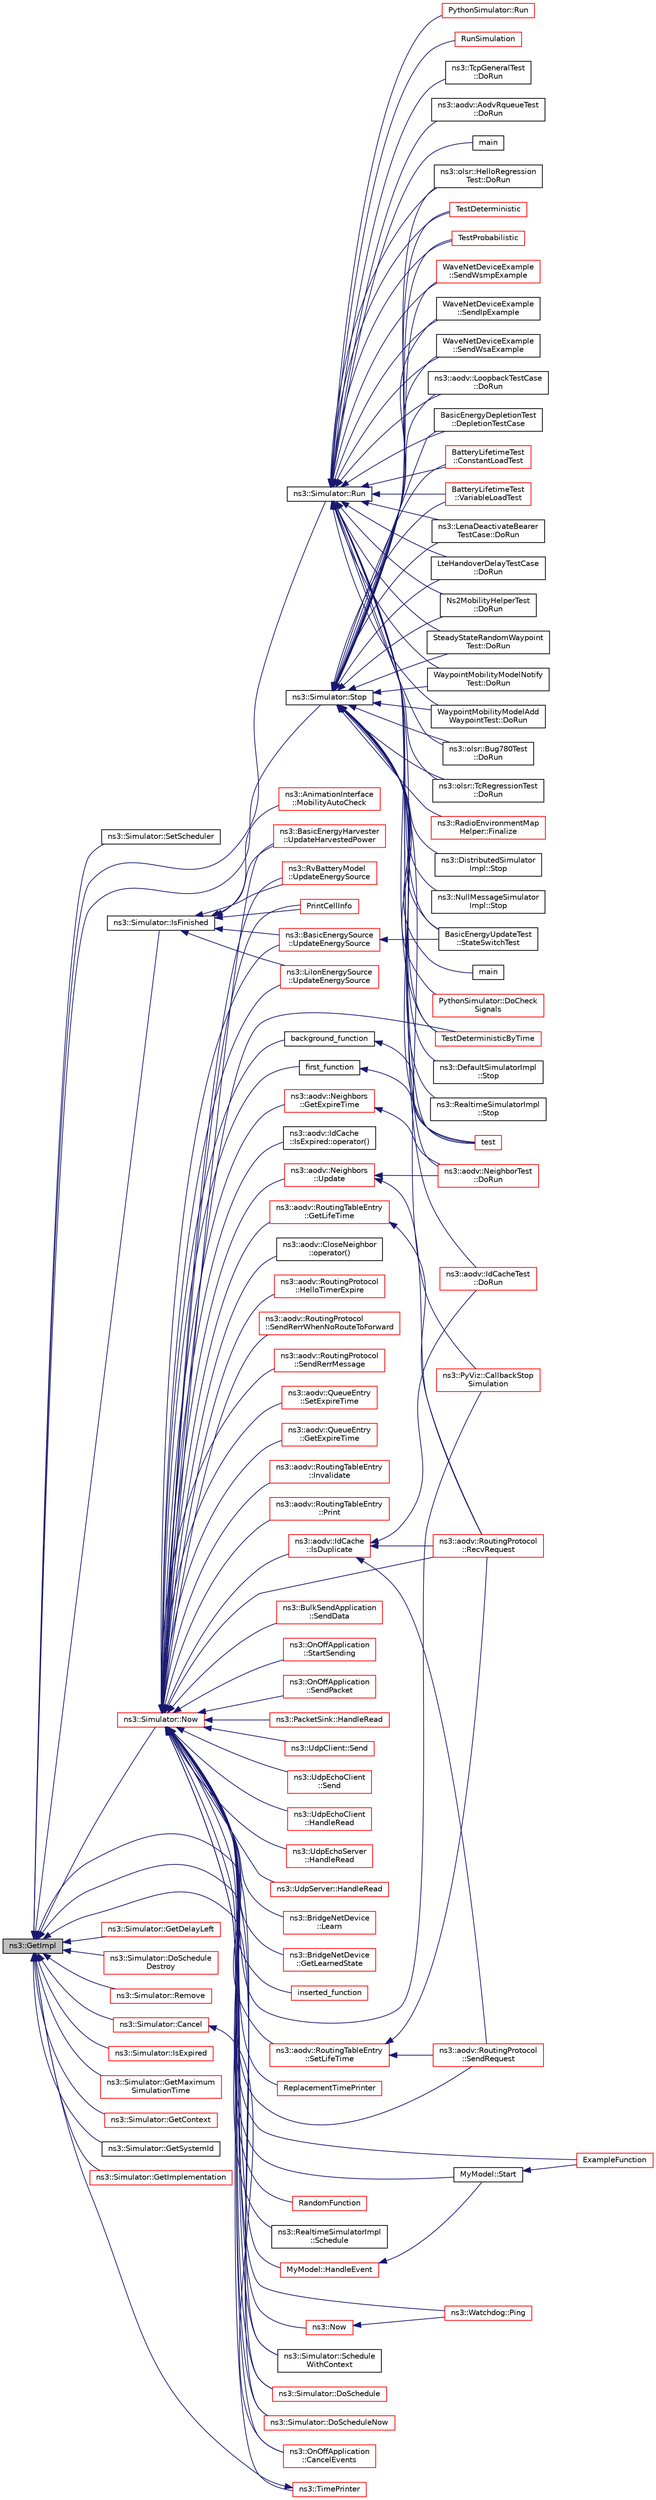 digraph "ns3::GetImpl"
{
  edge [fontname="Helvetica",fontsize="10",labelfontname="Helvetica",labelfontsize="10"];
  node [fontname="Helvetica",fontsize="10",shape=record];
  rankdir="LR";
  Node1 [label="ns3::GetImpl",height=0.2,width=0.4,color="black", fillcolor="grey75", style="filled", fontcolor="black"];
  Node1 -> Node2 [dir="back",color="midnightblue",fontsize="10",style="solid"];
  Node2 [label="ns3::Simulator::SetScheduler",height=0.2,width=0.4,color="black", fillcolor="white", style="filled",URL="$d7/deb/classns3_1_1Simulator.html#a926ae3f3fc64b7ca23460a0bae02acd4",tooltip="Set the scheduler type with an ObjectFactory. "];
  Node1 -> Node3 [dir="back",color="midnightblue",fontsize="10",style="solid"];
  Node3 [label="ns3::Simulator::IsFinished",height=0.2,width=0.4,color="black", fillcolor="white", style="filled",URL="$d7/deb/classns3_1_1Simulator.html#aa8c662d04480705d09b3d65b4dea9d2f"];
  Node3 -> Node4 [dir="back",color="midnightblue",fontsize="10",style="solid"];
  Node4 [label="PrintCellInfo",height=0.2,width=0.4,color="red", fillcolor="white", style="filled",URL="$df/d15/examples_2li-ion-energy-source_8cc.html#a5a233214e03143292862c2a936b073eb"];
  Node3 -> Node5 [dir="back",color="midnightblue",fontsize="10",style="solid"];
  Node5 [label="ns3::LiIonEnergySource\l::UpdateEnergySource",height=0.2,width=0.4,color="red", fillcolor="white", style="filled",URL="$dd/d9d/classns3_1_1LiIonEnergySource.html#a189ac70234f5af2d1b1457ea43bd1b9f"];
  Node3 -> Node6 [dir="back",color="midnightblue",fontsize="10",style="solid"];
  Node6 [label="ns3::BasicEnergyHarvester\l::UpdateHarvestedPower",height=0.2,width=0.4,color="red", fillcolor="white", style="filled",URL="$d5/df9/classns3_1_1BasicEnergyHarvester.html#aa1a0d934e9024f469a6b06b3b960f34e"];
  Node3 -> Node7 [dir="back",color="midnightblue",fontsize="10",style="solid"];
  Node7 [label="ns3::BasicEnergySource\l::UpdateEnergySource",height=0.2,width=0.4,color="red", fillcolor="white", style="filled",URL="$d1/db4/classns3_1_1BasicEnergySource.html#a184cad1de97de7162e18f976d987bdaf"];
  Node7 -> Node8 [dir="back",color="midnightblue",fontsize="10",style="solid"];
  Node8 [label="BasicEnergyUpdateTest\l::StateSwitchTest",height=0.2,width=0.4,color="black", fillcolor="white", style="filled",URL="$d5/de0/classBasicEnergyUpdateTest.html#aebdf7df054db21ed34826ccdf208f6a6"];
  Node3 -> Node9 [dir="back",color="midnightblue",fontsize="10",style="solid"];
  Node9 [label="ns3::RvBatteryModel\l::UpdateEnergySource",height=0.2,width=0.4,color="red", fillcolor="white", style="filled",URL="$db/db8/classns3_1_1RvBatteryModel.html#ac0885eeb1b510ffe52531e7e68039d3e"];
  Node3 -> Node10 [dir="back",color="midnightblue",fontsize="10",style="solid"];
  Node10 [label="ns3::AnimationInterface\l::MobilityAutoCheck",height=0.2,width=0.4,color="red", fillcolor="white", style="filled",URL="$d6/d1a/classns3_1_1AnimationInterface.html#a23e31bf019017e94d49dd139718e93f4",tooltip="Mobility auto check function. "];
  Node1 -> Node11 [dir="back",color="midnightblue",fontsize="10",style="solid"];
  Node11 [label="ns3::Simulator::Run",height=0.2,width=0.4,color="black", fillcolor="white", style="filled",URL="$d7/deb/classns3_1_1Simulator.html#a84be982e6d03b62c3dc3303c75a9b909"];
  Node11 -> Node12 [dir="back",color="midnightblue",fontsize="10",style="solid"];
  Node12 [label="ns3::aodv::IdCacheTest\l::DoRun",height=0.2,width=0.4,color="red", fillcolor="white", style="filled",URL="$d7/d70/classns3_1_1aodv_1_1IdCacheTest.html#af48af2859e1e63cf946df38906f4d7a2",tooltip="Implementation to actually run this TestCase. "];
  Node11 -> Node13 [dir="back",color="midnightblue",fontsize="10",style="solid"];
  Node13 [label="ns3::aodv::NeighborTest\l::DoRun",height=0.2,width=0.4,color="red", fillcolor="white", style="filled",URL="$d0/d15/structns3_1_1aodv_1_1NeighborTest.html#aeb957b7644d6c77f5d0d43d2c160897f",tooltip="Implementation to actually run this TestCase. "];
  Node11 -> Node14 [dir="back",color="midnightblue",fontsize="10",style="solid"];
  Node14 [label="ns3::aodv::AodvRqueueTest\l::DoRun",height=0.2,width=0.4,color="black", fillcolor="white", style="filled",URL="$d3/d00/structns3_1_1aodv_1_1AodvRqueueTest.html#a7ec6b59547d19f9c08f2dcff06eecae3",tooltip="Implementation to actually run this TestCase. "];
  Node11 -> Node15 [dir="back",color="midnightblue",fontsize="10",style="solid"];
  Node15 [label="ns3::aodv::LoopbackTestCase\l::DoRun",height=0.2,width=0.4,color="black", fillcolor="white", style="filled",URL="$d2/d8c/classns3_1_1aodv_1_1LoopbackTestCase.html#aa4ecd46f743a971813870cff58563eab",tooltip="Implementation to actually run this TestCase. "];
  Node11 -> Node16 [dir="back",color="midnightblue",fontsize="10",style="solid"];
  Node16 [label="main",height=0.2,width=0.4,color="black", fillcolor="white", style="filled",URL="$d0/d88/csma-bridge-one-hop_8cc.html#a0ddf1224851353fc92bfbff6f499fa97"];
  Node11 -> Node17 [dir="back",color="midnightblue",fontsize="10",style="solid"];
  Node17 [label="PythonSimulator::Run",height=0.2,width=0.4,color="red", fillcolor="white", style="filled",URL="$d7/d8a/classPythonSimulator.html#ab712f4079b2b054f2ddc2ba57d840c18"];
  Node11 -> Node18 [dir="back",color="midnightblue",fontsize="10",style="solid"];
  Node18 [label="test",height=0.2,width=0.4,color="red", fillcolor="white", style="filled",URL="$d2/def/main-test-sync_8cc.html#a708a4c1a4d0c4acc4c447310dd4db27f"];
  Node11 -> Node8 [dir="back",color="midnightblue",fontsize="10",style="solid"];
  Node11 -> Node19 [dir="back",color="midnightblue",fontsize="10",style="solid"];
  Node19 [label="BasicEnergyDepletionTest\l::DepletionTestCase",height=0.2,width=0.4,color="black", fillcolor="white", style="filled",URL="$d0/d83/classBasicEnergyDepletionTest.html#a933f0ff2e50a5dc64b4312619405a05a"];
  Node11 -> Node20 [dir="back",color="midnightblue",fontsize="10",style="solid"];
  Node20 [label="BatteryLifetimeTest\l::ConstantLoadTest",height=0.2,width=0.4,color="red", fillcolor="white", style="filled",URL="$dd/d15/classBatteryLifetimeTest.html#a5cfb6c588872035454feb525491b1d52"];
  Node11 -> Node21 [dir="back",color="midnightblue",fontsize="10",style="solid"];
  Node21 [label="BatteryLifetimeTest\l::VariableLoadTest",height=0.2,width=0.4,color="red", fillcolor="white", style="filled",URL="$dd/d15/classBatteryLifetimeTest.html#aa6d0fb55387831f97d9834c47abfd669"];
  Node11 -> Node22 [dir="back",color="midnightblue",fontsize="10",style="solid"];
  Node22 [label="RunSimulation",height=0.2,width=0.4,color="red", fillcolor="white", style="filled",URL="$d9/d41/main-simple_8cc.html#aae4a035f2107d100249164fe508bac66"];
  Node11 -> Node23 [dir="back",color="midnightblue",fontsize="10",style="solid"];
  Node23 [label="ns3::TcpGeneralTest\l::DoRun",height=0.2,width=0.4,color="black", fillcolor="white", style="filled",URL="$d2/dfd/classns3_1_1TcpGeneralTest.html#a79f00453e60b95fcf8d22757593f5ed3",tooltip="Execute the tcp test. "];
  Node11 -> Node24 [dir="back",color="midnightblue",fontsize="10",style="solid"];
  Node24 [label="ns3::LenaDeactivateBearer\lTestCase::DoRun",height=0.2,width=0.4,color="black", fillcolor="white", style="filled",URL="$d4/d2f/classns3_1_1LenaDeactivateBearerTestCase.html#a214d777e46f96b701efdfd360871f53f",tooltip="Implementation to actually run this TestCase. "];
  Node11 -> Node25 [dir="back",color="midnightblue",fontsize="10",style="solid"];
  Node25 [label="LteHandoverDelayTestCase\l::DoRun",height=0.2,width=0.4,color="black", fillcolor="white", style="filled",URL="$d8/dde/classLteHandoverDelayTestCase.html#a2e5214b6dd2249de91ba0aa326b8c97d",tooltip="Implementation to actually run this TestCase. "];
  Node11 -> Node26 [dir="back",color="midnightblue",fontsize="10",style="solid"];
  Node26 [label="Ns2MobilityHelperTest\l::DoRun",height=0.2,width=0.4,color="black", fillcolor="white", style="filled",URL="$d8/da7/classNs2MobilityHelperTest.html#aa79cdb96d0a0882645114e6a088e8d60",tooltip="Go. "];
  Node11 -> Node27 [dir="back",color="midnightblue",fontsize="10",style="solid"];
  Node27 [label="SteadyStateRandomWaypoint\lTest::DoRun",height=0.2,width=0.4,color="black", fillcolor="white", style="filled",URL="$db/d67/classSteadyStateRandomWaypointTest.html#a06b559358eab241daa3a937a038729df",tooltip="Implementation to actually run this TestCase. "];
  Node11 -> Node28 [dir="back",color="midnightblue",fontsize="10",style="solid"];
  Node28 [label="WaypointMobilityModelNotify\lTest::DoRun",height=0.2,width=0.4,color="black", fillcolor="white", style="filled",URL="$d6/df3/classWaypointMobilityModelNotifyTest.html#a3806dd9c9361141fade8ce51021e33ff",tooltip="Implementation to actually run this TestCase. "];
  Node11 -> Node29 [dir="back",color="midnightblue",fontsize="10",style="solid"];
  Node29 [label="WaypointMobilityModelAdd\lWaypointTest::DoRun",height=0.2,width=0.4,color="black", fillcolor="white", style="filled",URL="$d7/d3d/classWaypointMobilityModelAddWaypointTest.html#afab2502065d56508a1c71a8c78115c25",tooltip="Implementation to actually run this TestCase. "];
  Node11 -> Node30 [dir="back",color="midnightblue",fontsize="10",style="solid"];
  Node30 [label="ns3::olsr::Bug780Test\l::DoRun",height=0.2,width=0.4,color="black", fillcolor="white", style="filled",URL="$d9/d95/classns3_1_1olsr_1_1Bug780Test.html#aea2f01c8e6af5f1363b67a23ccaaf030",tooltip="Go. "];
  Node11 -> Node31 [dir="back",color="midnightblue",fontsize="10",style="solid"];
  Node31 [label="ns3::olsr::HelloRegression\lTest::DoRun",height=0.2,width=0.4,color="black", fillcolor="white", style="filled",URL="$de/dad/classns3_1_1olsr_1_1HelloRegressionTest.html#a469da2871e46fb6d56da5820f5aa1982",tooltip="Go. "];
  Node11 -> Node32 [dir="back",color="midnightblue",fontsize="10",style="solid"];
  Node32 [label="ns3::olsr::TcRegressionTest\l::DoRun",height=0.2,width=0.4,color="black", fillcolor="white", style="filled",URL="$dd/dcb/classns3_1_1olsr_1_1TcRegressionTest.html#ab3215c11b0586486c641af620fb1bc0b",tooltip="Go. "];
  Node11 -> Node33 [dir="back",color="midnightblue",fontsize="10",style="solid"];
  Node33 [label="TestDeterministic",height=0.2,width=0.4,color="red", fillcolor="white", style="filled",URL="$d3/d63/main-propagation-loss_8cc.html#a4e5137292d7c72e9726190680c642e7d"];
  Node11 -> Node34 [dir="back",color="midnightblue",fontsize="10",style="solid"];
  Node34 [label="TestProbabilistic",height=0.2,width=0.4,color="red", fillcolor="white", style="filled",URL="$d3/d63/main-propagation-loss_8cc.html#a2c280e21b5e273cca8f71b0f167e034f"];
  Node11 -> Node35 [dir="back",color="midnightblue",fontsize="10",style="solid"];
  Node35 [label="TestDeterministicByTime",height=0.2,width=0.4,color="red", fillcolor="white", style="filled",URL="$d3/d63/main-propagation-loss_8cc.html#a093207d9d8a33b2bfc987434a52eeecc"];
  Node11 -> Node36 [dir="back",color="midnightblue",fontsize="10",style="solid"];
  Node36 [label="WaveNetDeviceExample\l::SendWsmpExample",height=0.2,width=0.4,color="red", fillcolor="white", style="filled",URL="$d2/dcc/classWaveNetDeviceExample.html#ad36808acd544ff68268912c9386213fe",tooltip="Send WSMP example function. "];
  Node11 -> Node37 [dir="back",color="midnightblue",fontsize="10",style="solid"];
  Node37 [label="WaveNetDeviceExample\l::SendIpExample",height=0.2,width=0.4,color="black", fillcolor="white", style="filled",URL="$d2/dcc/classWaveNetDeviceExample.html#a97da76e52cd76f5054e8c92cfae01a9e",tooltip="Send IP example function. "];
  Node11 -> Node38 [dir="back",color="midnightblue",fontsize="10",style="solid"];
  Node38 [label="WaveNetDeviceExample\l::SendWsaExample",height=0.2,width=0.4,color="black", fillcolor="white", style="filled",URL="$d2/dcc/classWaveNetDeviceExample.html#ac1725733b797a26cd3655b58adad965e",tooltip="Send WSA example. "];
  Node1 -> Node39 [dir="back",color="midnightblue",fontsize="10",style="solid"];
  Node39 [label="ns3::Simulator::Stop",height=0.2,width=0.4,color="black", fillcolor="white", style="filled",URL="$d7/deb/classns3_1_1Simulator.html#a2335ba5b62e9066e893fecb21b7f6afd"];
  Node39 -> Node15 [dir="back",color="midnightblue",fontsize="10",style="solid"];
  Node39 -> Node40 [dir="back",color="midnightblue",fontsize="10",style="solid"];
  Node40 [label="main",height=0.2,width=0.4,color="black", fillcolor="white", style="filled",URL="$dd/da4/brite-generic-example_8cc.html#a0ddf1224851353fc92bfbff6f499fa97"];
  Node39 -> Node41 [dir="back",color="midnightblue",fontsize="10",style="solid"];
  Node41 [label="PythonSimulator::DoCheck\lSignals",height=0.2,width=0.4,color="red", fillcolor="white", style="filled",URL="$d7/d8a/classPythonSimulator.html#ae490c91afff98be992a5b45ee216ce4a"];
  Node39 -> Node18 [dir="back",color="midnightblue",fontsize="10",style="solid"];
  Node39 -> Node42 [dir="back",color="midnightblue",fontsize="10",style="solid"];
  Node42 [label="ns3::DefaultSimulatorImpl\l::Stop",height=0.2,width=0.4,color="black", fillcolor="white", style="filled",URL="$de/d04/classns3_1_1DefaultSimulatorImpl.html#a2fbb62a5fc30f2bc09fe68a6346eab79"];
  Node39 -> Node43 [dir="back",color="midnightblue",fontsize="10",style="solid"];
  Node43 [label="ns3::RealtimeSimulatorImpl\l::Stop",height=0.2,width=0.4,color="black", fillcolor="white", style="filled",URL="$da/d73/classns3_1_1RealtimeSimulatorImpl.html#a771b84498d01a1be74a21a8058d9481c"];
  Node39 -> Node8 [dir="back",color="midnightblue",fontsize="10",style="solid"];
  Node39 -> Node19 [dir="back",color="midnightblue",fontsize="10",style="solid"];
  Node39 -> Node20 [dir="back",color="midnightblue",fontsize="10",style="solid"];
  Node39 -> Node21 [dir="back",color="midnightblue",fontsize="10",style="solid"];
  Node39 -> Node44 [dir="back",color="midnightblue",fontsize="10",style="solid"];
  Node44 [label="ns3::RadioEnvironmentMap\lHelper::Finalize",height=0.2,width=0.4,color="red", fillcolor="white", style="filled",URL="$de/d0e/classns3_1_1RadioEnvironmentMapHelper.html#a8788344609c6baed271618f06a33f3f9",tooltip="Called when the map generation procedure has been completed. "];
  Node39 -> Node24 [dir="back",color="midnightblue",fontsize="10",style="solid"];
  Node39 -> Node25 [dir="back",color="midnightblue",fontsize="10",style="solid"];
  Node39 -> Node26 [dir="back",color="midnightblue",fontsize="10",style="solid"];
  Node39 -> Node27 [dir="back",color="midnightblue",fontsize="10",style="solid"];
  Node39 -> Node28 [dir="back",color="midnightblue",fontsize="10",style="solid"];
  Node39 -> Node29 [dir="back",color="midnightblue",fontsize="10",style="solid"];
  Node39 -> Node45 [dir="back",color="midnightblue",fontsize="10",style="solid"];
  Node45 [label="ns3::DistributedSimulator\lImpl::Stop",height=0.2,width=0.4,color="black", fillcolor="white", style="filled",URL="$d7/df7/classns3_1_1DistributedSimulatorImpl.html#ac5c3ff4918441cb0671ecd8d5d54d7df"];
  Node39 -> Node46 [dir="back",color="midnightblue",fontsize="10",style="solid"];
  Node46 [label="ns3::NullMessageSimulator\lImpl::Stop",height=0.2,width=0.4,color="black", fillcolor="white", style="filled",URL="$db/dea/classns3_1_1NullMessageSimulatorImpl.html#a1216d19d0217c35d58704f64ae728c13"];
  Node39 -> Node30 [dir="back",color="midnightblue",fontsize="10",style="solid"];
  Node39 -> Node31 [dir="back",color="midnightblue",fontsize="10",style="solid"];
  Node39 -> Node32 [dir="back",color="midnightblue",fontsize="10",style="solid"];
  Node39 -> Node33 [dir="back",color="midnightblue",fontsize="10",style="solid"];
  Node39 -> Node34 [dir="back",color="midnightblue",fontsize="10",style="solid"];
  Node39 -> Node35 [dir="back",color="midnightblue",fontsize="10",style="solid"];
  Node39 -> Node47 [dir="back",color="midnightblue",fontsize="10",style="solid"];
  Node47 [label="ns3::PyViz::CallbackStop\lSimulation",height=0.2,width=0.4,color="red", fillcolor="white", style="filled",URL="$db/d7c/classns3_1_1PyViz.html#ad9baca9400bd2b9bc910539312550b5c",tooltip="stop simulation callback function "];
  Node39 -> Node36 [dir="back",color="midnightblue",fontsize="10",style="solid"];
  Node39 -> Node37 [dir="back",color="midnightblue",fontsize="10",style="solid"];
  Node39 -> Node38 [dir="back",color="midnightblue",fontsize="10",style="solid"];
  Node1 -> Node48 [dir="back",color="midnightblue",fontsize="10",style="solid"];
  Node48 [label="ns3::Simulator::Now",height=0.2,width=0.4,color="red", fillcolor="white", style="filled",URL="$d7/deb/classns3_1_1Simulator.html#ac3178fa975b419f7875e7105be122800"];
  Node48 -> Node49 [dir="back",color="midnightblue",fontsize="10",style="solid"];
  Node49 [label="ns3::aodv::IdCache\l::IsDuplicate",height=0.2,width=0.4,color="red", fillcolor="white", style="filled",URL="$d4/d92/classns3_1_1aodv_1_1IdCache.html#a6f32458e4f47ab3d977d8c81742b172c",tooltip="Check that entry (addr, id) exists in cache. Add entry, if it doesn&#39;t exist. "];
  Node49 -> Node50 [dir="back",color="midnightblue",fontsize="10",style="solid"];
  Node50 [label="ns3::aodv::RoutingProtocol\l::SendRequest",height=0.2,width=0.4,color="red", fillcolor="white", style="filled",URL="$db/dd0/classns3_1_1aodv_1_1RoutingProtocol.html#a483f8df4d7855b2a71e506f665ca0828",tooltip="Send RREQ. "];
  Node49 -> Node51 [dir="back",color="midnightblue",fontsize="10",style="solid"];
  Node51 [label="ns3::aodv::RoutingProtocol\l::RecvRequest",height=0.2,width=0.4,color="red", fillcolor="white", style="filled",URL="$db/dd0/classns3_1_1aodv_1_1RoutingProtocol.html#adc8555f0e1e8ba05ea80a412b412d064",tooltip="Receive RREQ. "];
  Node49 -> Node12 [dir="back",color="midnightblue",fontsize="10",style="solid"];
  Node48 -> Node52 [dir="back",color="midnightblue",fontsize="10",style="solid"];
  Node52 [label="ns3::aodv::IdCache\l::IsExpired::operator()",height=0.2,width=0.4,color="black", fillcolor="white", style="filled",URL="$dd/db8/structns3_1_1aodv_1_1IdCache_1_1IsExpired.html#a0b3a20e3b5caba41ac616c638e46b654"];
  Node48 -> Node53 [dir="back",color="midnightblue",fontsize="10",style="solid"];
  Node53 [label="ns3::aodv::Neighbors\l::GetExpireTime",height=0.2,width=0.4,color="red", fillcolor="white", style="filled",URL="$d7/d21/classns3_1_1aodv_1_1Neighbors.html#a08811b3c7cfcc0a152a05d2d582ea6eb",tooltip="Return expire time for neighbor node with address addr, if exists, else return 0. ..."];
  Node53 -> Node13 [dir="back",color="midnightblue",fontsize="10",style="solid"];
  Node48 -> Node54 [dir="back",color="midnightblue",fontsize="10",style="solid"];
  Node54 [label="ns3::aodv::Neighbors\l::Update",height=0.2,width=0.4,color="red", fillcolor="white", style="filled",URL="$d7/d21/classns3_1_1aodv_1_1Neighbors.html#a88577f05c06fbff8cf9ed281e9077f6e",tooltip="Update expire time for entry with address addr, if it exists, else add new entry. ..."];
  Node54 -> Node51 [dir="back",color="midnightblue",fontsize="10",style="solid"];
  Node54 -> Node13 [dir="back",color="midnightblue",fontsize="10",style="solid"];
  Node48 -> Node55 [dir="back",color="midnightblue",fontsize="10",style="solid"];
  Node55 [label="ns3::aodv::CloseNeighbor\l::operator()",height=0.2,width=0.4,color="black", fillcolor="white", style="filled",URL="$db/d80/structns3_1_1aodv_1_1CloseNeighbor.html#a1d20d60ac0f7d92abed2f4d4cae66aa1"];
  Node48 -> Node50 [dir="back",color="midnightblue",fontsize="10",style="solid"];
  Node48 -> Node51 [dir="back",color="midnightblue",fontsize="10",style="solid"];
  Node48 -> Node56 [dir="back",color="midnightblue",fontsize="10",style="solid"];
  Node56 [label="ns3::aodv::RoutingProtocol\l::HelloTimerExpire",height=0.2,width=0.4,color="red", fillcolor="white", style="filled",URL="$db/dd0/classns3_1_1aodv_1_1RoutingProtocol.html#a4dc002f2942cbcf436d16183c1c71f10",tooltip="Schedule next send of hello message. "];
  Node48 -> Node57 [dir="back",color="midnightblue",fontsize="10",style="solid"];
  Node57 [label="ns3::aodv::RoutingProtocol\l::SendRerrWhenNoRouteToForward",height=0.2,width=0.4,color="red", fillcolor="white", style="filled",URL="$db/dd0/classns3_1_1aodv_1_1RoutingProtocol.html#aa8b4c8c3811348aa19e76218523796af"];
  Node48 -> Node58 [dir="back",color="midnightblue",fontsize="10",style="solid"];
  Node58 [label="ns3::aodv::RoutingProtocol\l::SendRerrMessage",height=0.2,width=0.4,color="red", fillcolor="white", style="filled",URL="$db/dd0/classns3_1_1aodv_1_1RoutingProtocol.html#abc216040fe7b7ac100ea7bf2ce9a0bdb",tooltip="Forward RERR. "];
  Node48 -> Node59 [dir="back",color="midnightblue",fontsize="10",style="solid"];
  Node59 [label="ns3::aodv::QueueEntry\l::SetExpireTime",height=0.2,width=0.4,color="red", fillcolor="white", style="filled",URL="$df/da1/classns3_1_1aodv_1_1QueueEntry.html#aa1837744c201bb1c76532ac6b8c916e8"];
  Node48 -> Node60 [dir="back",color="midnightblue",fontsize="10",style="solid"];
  Node60 [label="ns3::aodv::QueueEntry\l::GetExpireTime",height=0.2,width=0.4,color="red", fillcolor="white", style="filled",URL="$df/da1/classns3_1_1aodv_1_1QueueEntry.html#a4708195804d9c474a20e4e581a814622"];
  Node48 -> Node61 [dir="back",color="midnightblue",fontsize="10",style="solid"];
  Node61 [label="ns3::aodv::RoutingTableEntry\l::Invalidate",height=0.2,width=0.4,color="red", fillcolor="white", style="filled",URL="$d7/d69/classns3_1_1aodv_1_1RoutingTableEntry.html#a828a495f05feac45830d398ad0704e5f",tooltip="Mark entry as \"down\" (i.e. disable it) "];
  Node48 -> Node62 [dir="back",color="midnightblue",fontsize="10",style="solid"];
  Node62 [label="ns3::aodv::RoutingTableEntry\l::Print",height=0.2,width=0.4,color="red", fillcolor="white", style="filled",URL="$d7/d69/classns3_1_1aodv_1_1RoutingTableEntry.html#abe0a4cb20972ee53d3d6032e3af42d8a"];
  Node48 -> Node63 [dir="back",color="midnightblue",fontsize="10",style="solid"];
  Node63 [label="ns3::aodv::RoutingTableEntry\l::SetLifeTime",height=0.2,width=0.4,color="red", fillcolor="white", style="filled",URL="$d7/d69/classns3_1_1aodv_1_1RoutingTableEntry.html#a4ae3e687225c45915155b4e7f0f76b53"];
  Node63 -> Node50 [dir="back",color="midnightblue",fontsize="10",style="solid"];
  Node63 -> Node51 [dir="back",color="midnightblue",fontsize="10",style="solid"];
  Node48 -> Node64 [dir="back",color="midnightblue",fontsize="10",style="solid"];
  Node64 [label="ns3::aodv::RoutingTableEntry\l::GetLifeTime",height=0.2,width=0.4,color="red", fillcolor="white", style="filled",URL="$d7/d69/classns3_1_1aodv_1_1RoutingTableEntry.html#a342145eb4c5e8300a3895028f7915a74"];
  Node64 -> Node51 [dir="back",color="midnightblue",fontsize="10",style="solid"];
  Node48 -> Node65 [dir="back",color="midnightblue",fontsize="10",style="solid"];
  Node65 [label="ns3::BulkSendApplication\l::SendData",height=0.2,width=0.4,color="red", fillcolor="white", style="filled",URL="$de/dc0/classns3_1_1BulkSendApplication.html#afada5c9e192f74cce5eb7f99595d60da",tooltip="Send data until the L4 transmission buffer is full. "];
  Node48 -> Node66 [dir="back",color="midnightblue",fontsize="10",style="solid"];
  Node66 [label="ns3::OnOffApplication\l::CancelEvents",height=0.2,width=0.4,color="red", fillcolor="white", style="filled",URL="$dc/d04/classns3_1_1OnOffApplication.html#afb253c6f54b73e7ca4599ad5541bce5c",tooltip="Cancel all pending events. "];
  Node48 -> Node67 [dir="back",color="midnightblue",fontsize="10",style="solid"];
  Node67 [label="ns3::OnOffApplication\l::StartSending",height=0.2,width=0.4,color="red", fillcolor="white", style="filled",URL="$dc/d04/classns3_1_1OnOffApplication.html#ac3d42b6fa582b938e0197c1b8c015583",tooltip="Start an On period. "];
  Node48 -> Node68 [dir="back",color="midnightblue",fontsize="10",style="solid"];
  Node68 [label="ns3::OnOffApplication\l::SendPacket",height=0.2,width=0.4,color="red", fillcolor="white", style="filled",URL="$dc/d04/classns3_1_1OnOffApplication.html#afe6fb4d4e772370c797b722dbe6f7e3f",tooltip="Send a packet. "];
  Node48 -> Node69 [dir="back",color="midnightblue",fontsize="10",style="solid"];
  Node69 [label="ns3::PacketSink::HandleRead",height=0.2,width=0.4,color="red", fillcolor="white", style="filled",URL="$d9/dcb/classns3_1_1PacketSink.html#a6bffa1d7397f8aa2588a19686301de55",tooltip="Handle a packet received by the application. "];
  Node48 -> Node70 [dir="back",color="midnightblue",fontsize="10",style="solid"];
  Node70 [label="ns3::UdpClient::Send",height=0.2,width=0.4,color="red", fillcolor="white", style="filled",URL="$de/da9/classns3_1_1UdpClient.html#a1f30c47c9851f26913dbff4560979868",tooltip="Send a packet. "];
  Node48 -> Node71 [dir="back",color="midnightblue",fontsize="10",style="solid"];
  Node71 [label="ns3::UdpEchoClient\l::Send",height=0.2,width=0.4,color="red", fillcolor="white", style="filled",URL="$de/d6b/classns3_1_1UdpEchoClient.html#acdbfd43efe67c30d2eb0b92a8dcbcdde",tooltip="Send a packet. "];
  Node48 -> Node72 [dir="back",color="midnightblue",fontsize="10",style="solid"];
  Node72 [label="ns3::UdpEchoClient\l::HandleRead",height=0.2,width=0.4,color="red", fillcolor="white", style="filled",URL="$de/d6b/classns3_1_1UdpEchoClient.html#a44ea5f4d53219277cde466b9141d0d12",tooltip="Handle a packet reception. "];
  Node48 -> Node73 [dir="back",color="midnightblue",fontsize="10",style="solid"];
  Node73 [label="ns3::UdpEchoServer\l::HandleRead",height=0.2,width=0.4,color="red", fillcolor="white", style="filled",URL="$df/dc8/classns3_1_1UdpEchoServer.html#adcb6eb00f837652d738d2357ef7c11a3",tooltip="Handle a packet reception. "];
  Node48 -> Node74 [dir="back",color="midnightblue",fontsize="10",style="solid"];
  Node74 [label="ns3::UdpServer::HandleRead",height=0.2,width=0.4,color="red", fillcolor="white", style="filled",URL="$d0/d90/classns3_1_1UdpServer.html#a65a01672657a4a49f65cd3c3bb1ee420",tooltip="Handle a packet reception. "];
  Node48 -> Node75 [dir="back",color="midnightblue",fontsize="10",style="solid"];
  Node75 [label="ns3::BridgeNetDevice\l::Learn",height=0.2,width=0.4,color="red", fillcolor="white", style="filled",URL="$d9/d8d/classns3_1_1BridgeNetDevice.html#a9e0a97f4e3b3aa2cd1a3516cb739f721",tooltip="Learns the port a MAC address is sending from. "];
  Node48 -> Node76 [dir="back",color="midnightblue",fontsize="10",style="solid"];
  Node76 [label="ns3::BridgeNetDevice\l::GetLearnedState",height=0.2,width=0.4,color="red", fillcolor="white", style="filled",URL="$d9/d8d/classns3_1_1BridgeNetDevice.html#a944d20ca7524ef699812e653670407b6",tooltip="Gets the port associated to a source address. "];
  Node48 -> Node77 [dir="back",color="midnightblue",fontsize="10",style="solid"];
  Node77 [label="inserted_function",height=0.2,width=0.4,color="red", fillcolor="white", style="filled",URL="$d2/def/main-test-sync_8cc.html#a9b03c33f77fcea8b7888887fed6aa11f"];
  Node48 -> Node78 [dir="back",color="midnightblue",fontsize="10",style="solid"];
  Node78 [label="background_function",height=0.2,width=0.4,color="black", fillcolor="white", style="filled",URL="$d2/def/main-test-sync_8cc.html#afeb997847681305e1f5fd01776870464"];
  Node78 -> Node18 [dir="back",color="midnightblue",fontsize="10",style="solid"];
  Node48 -> Node79 [dir="back",color="midnightblue",fontsize="10",style="solid"];
  Node79 [label="first_function",height=0.2,width=0.4,color="black", fillcolor="white", style="filled",URL="$d2/def/main-test-sync_8cc.html#aa009afa571d9f2b4edbeeb80fb22fca3"];
  Node79 -> Node18 [dir="back",color="midnightblue",fontsize="10",style="solid"];
  Node48 -> Node80 [dir="back",color="midnightblue",fontsize="10",style="solid"];
  Node80 [label="ReplacementTimePrinter",height=0.2,width=0.4,color="red", fillcolor="white", style="filled",URL="$dd/d8e/sample-log-time-format_8cc.html#a88ecb1122aacd8f4e9f8a7c8319dc180"];
  Node48 -> Node81 [dir="back",color="midnightblue",fontsize="10",style="solid"];
  Node81 [label="MyModel::Start",height=0.2,width=0.4,color="black", fillcolor="white", style="filled",URL="$d5/da6/classMyModel.html#abf08683668663b0613f41d5528c9fb78"];
  Node81 -> Node82 [dir="back",color="midnightblue",fontsize="10",style="solid"];
  Node82 [label="ExampleFunction",height=0.2,width=0.4,color="red", fillcolor="white", style="filled",URL="$da/d5a/sample-simulator_8cc.html#a445145225afdfd0a7f9ec1780b5cd49d"];
  Node48 -> Node83 [dir="back",color="midnightblue",fontsize="10",style="solid"];
  Node83 [label="MyModel::HandleEvent",height=0.2,width=0.4,color="red", fillcolor="white", style="filled",URL="$d5/da6/classMyModel.html#ab922ec537229c1478f22fdca05410f29"];
  Node83 -> Node81 [dir="back",color="midnightblue",fontsize="10",style="solid"];
  Node48 -> Node82 [dir="back",color="midnightblue",fontsize="10",style="solid"];
  Node48 -> Node84 [dir="back",color="midnightblue",fontsize="10",style="solid"];
  Node84 [label="RandomFunction",height=0.2,width=0.4,color="red", fillcolor="white", style="filled",URL="$da/d5a/sample-simulator_8cc.html#a935efb5a8a96132ec1ba8bd67487b97b"];
  Node48 -> Node85 [dir="back",color="midnightblue",fontsize="10",style="solid"];
  Node85 [label="ns3::RealtimeSimulatorImpl\l::Schedule",height=0.2,width=0.4,color="black", fillcolor="white", style="filled",URL="$da/d73/classns3_1_1RealtimeSimulatorImpl.html#a2ff9f754084280c9f478cc7028cce3bf"];
  Node48 -> Node86 [dir="back",color="midnightblue",fontsize="10",style="solid"];
  Node86 [label="ns3::TimePrinter",height=0.2,width=0.4,color="red", fillcolor="white", style="filled",URL="$d8/dff/group__logging.html#gaaad3642e8247a056cd83001d805b0812"];
  Node86 -> Node1 [dir="back",color="midnightblue",fontsize="10",style="solid"];
  Node48 -> Node87 [dir="back",color="midnightblue",fontsize="10",style="solid"];
  Node87 [label="ns3::Simulator::Schedule\lWithContext",height=0.2,width=0.4,color="black", fillcolor="white", style="filled",URL="$d7/deb/classns3_1_1Simulator.html#a5ba9b2de598375791433f1bb9ba9ca83"];
  Node48 -> Node88 [dir="back",color="midnightblue",fontsize="10",style="solid"];
  Node88 [label="ns3::Simulator::DoSchedule",height=0.2,width=0.4,color="red", fillcolor="white", style="filled",URL="$d7/deb/classns3_1_1Simulator.html#a47af23973938819bdc89cb2807e09ed5"];
  Node48 -> Node89 [dir="back",color="midnightblue",fontsize="10",style="solid"];
  Node89 [label="ns3::Simulator::DoScheduleNow",height=0.2,width=0.4,color="red", fillcolor="white", style="filled",URL="$d7/deb/classns3_1_1Simulator.html#a9377ee62d67f7923318c4313a3b285f8"];
  Node48 -> Node90 [dir="back",color="midnightblue",fontsize="10",style="solid"];
  Node90 [label="ns3::Now",height=0.2,width=0.4,color="red", fillcolor="white", style="filled",URL="$d4/d8b/group__simulator.html#gac3635e2e87f7ce316c89290ee1b01d0d",tooltip="create an ns3::Time instance which contains the current simulation time. "];
  Node90 -> Node91 [dir="back",color="midnightblue",fontsize="10",style="solid"];
  Node91 [label="ns3::Watchdog::Ping",height=0.2,width=0.4,color="red", fillcolor="white", style="filled",URL="$d7/dba/classns3_1_1Watchdog.html#a979e51daa6b92c872a78857cfe54c41a"];
  Node48 -> Node91 [dir="back",color="midnightblue",fontsize="10",style="solid"];
  Node48 -> Node4 [dir="back",color="midnightblue",fontsize="10",style="solid"];
  Node48 -> Node5 [dir="back",color="midnightblue",fontsize="10",style="solid"];
  Node48 -> Node6 [dir="back",color="midnightblue",fontsize="10",style="solid"];
  Node48 -> Node7 [dir="back",color="midnightblue",fontsize="10",style="solid"];
  Node48 -> Node9 [dir="back",color="midnightblue",fontsize="10",style="solid"];
  Node48 -> Node35 [dir="back",color="midnightblue",fontsize="10",style="solid"];
  Node48 -> Node47 [dir="back",color="midnightblue",fontsize="10",style="solid"];
  Node1 -> Node92 [dir="back",color="midnightblue",fontsize="10",style="solid"];
  Node92 [label="ns3::Simulator::GetDelayLeft",height=0.2,width=0.4,color="red", fillcolor="white", style="filled",URL="$d7/deb/classns3_1_1Simulator.html#af2c7b4285454aa5062bd2df2bb7a7ab9"];
  Node1 -> Node87 [dir="back",color="midnightblue",fontsize="10",style="solid"];
  Node1 -> Node88 [dir="back",color="midnightblue",fontsize="10",style="solid"];
  Node1 -> Node89 [dir="back",color="midnightblue",fontsize="10",style="solid"];
  Node1 -> Node93 [dir="back",color="midnightblue",fontsize="10",style="solid"];
  Node93 [label="ns3::Simulator::DoSchedule\lDestroy",height=0.2,width=0.4,color="red", fillcolor="white", style="filled",URL="$d7/deb/classns3_1_1Simulator.html#a00139c9c4e854aca72063485518c0d52"];
  Node1 -> Node94 [dir="back",color="midnightblue",fontsize="10",style="solid"];
  Node94 [label="ns3::Simulator::Remove",height=0.2,width=0.4,color="red", fillcolor="white", style="filled",URL="$d7/deb/classns3_1_1Simulator.html#ae30cacdda6cd0d5d62a8f2097b320506"];
  Node1 -> Node95 [dir="back",color="midnightblue",fontsize="10",style="solid"];
  Node95 [label="ns3::Simulator::Cancel",height=0.2,width=0.4,color="red", fillcolor="white", style="filled",URL="$d7/deb/classns3_1_1Simulator.html#a1b903a62d6117ef28f7ba3c6500689bf"];
  Node95 -> Node66 [dir="back",color="midnightblue",fontsize="10",style="solid"];
  Node1 -> Node96 [dir="back",color="midnightblue",fontsize="10",style="solid"];
  Node96 [label="ns3::Simulator::IsExpired",height=0.2,width=0.4,color="red", fillcolor="white", style="filled",URL="$d7/deb/classns3_1_1Simulator.html#a83ac8425c319a29b64f6d3b2ffc61e9c"];
  Node1 -> Node97 [dir="back",color="midnightblue",fontsize="10",style="solid"];
  Node97 [label="ns3::Simulator::GetMaximum\lSimulationTime",height=0.2,width=0.4,color="red", fillcolor="white", style="filled",URL="$d7/deb/classns3_1_1Simulator.html#aa8dbab888dca7bf3528421d2c5e67f99"];
  Node1 -> Node98 [dir="back",color="midnightblue",fontsize="10",style="solid"];
  Node98 [label="ns3::Simulator::GetContext",height=0.2,width=0.4,color="red", fillcolor="white", style="filled",URL="$d7/deb/classns3_1_1Simulator.html#a8514b74ee2c42916b351b33c4a963bb0"];
  Node1 -> Node99 [dir="back",color="midnightblue",fontsize="10",style="solid"];
  Node99 [label="ns3::Simulator::GetSystemId",height=0.2,width=0.4,color="black", fillcolor="white", style="filled",URL="$d7/deb/classns3_1_1Simulator.html#ac956436096243081b306fe4d95040d42"];
  Node1 -> Node100 [dir="back",color="midnightblue",fontsize="10",style="solid"];
  Node100 [label="ns3::Simulator::GetImplementation",height=0.2,width=0.4,color="red", fillcolor="white", style="filled",URL="$d7/deb/classns3_1_1Simulator.html#afdbe7c7695132b3fae7cb0b5d67c04e3",tooltip="Get the SimulatorImpl singleton. "];
}
